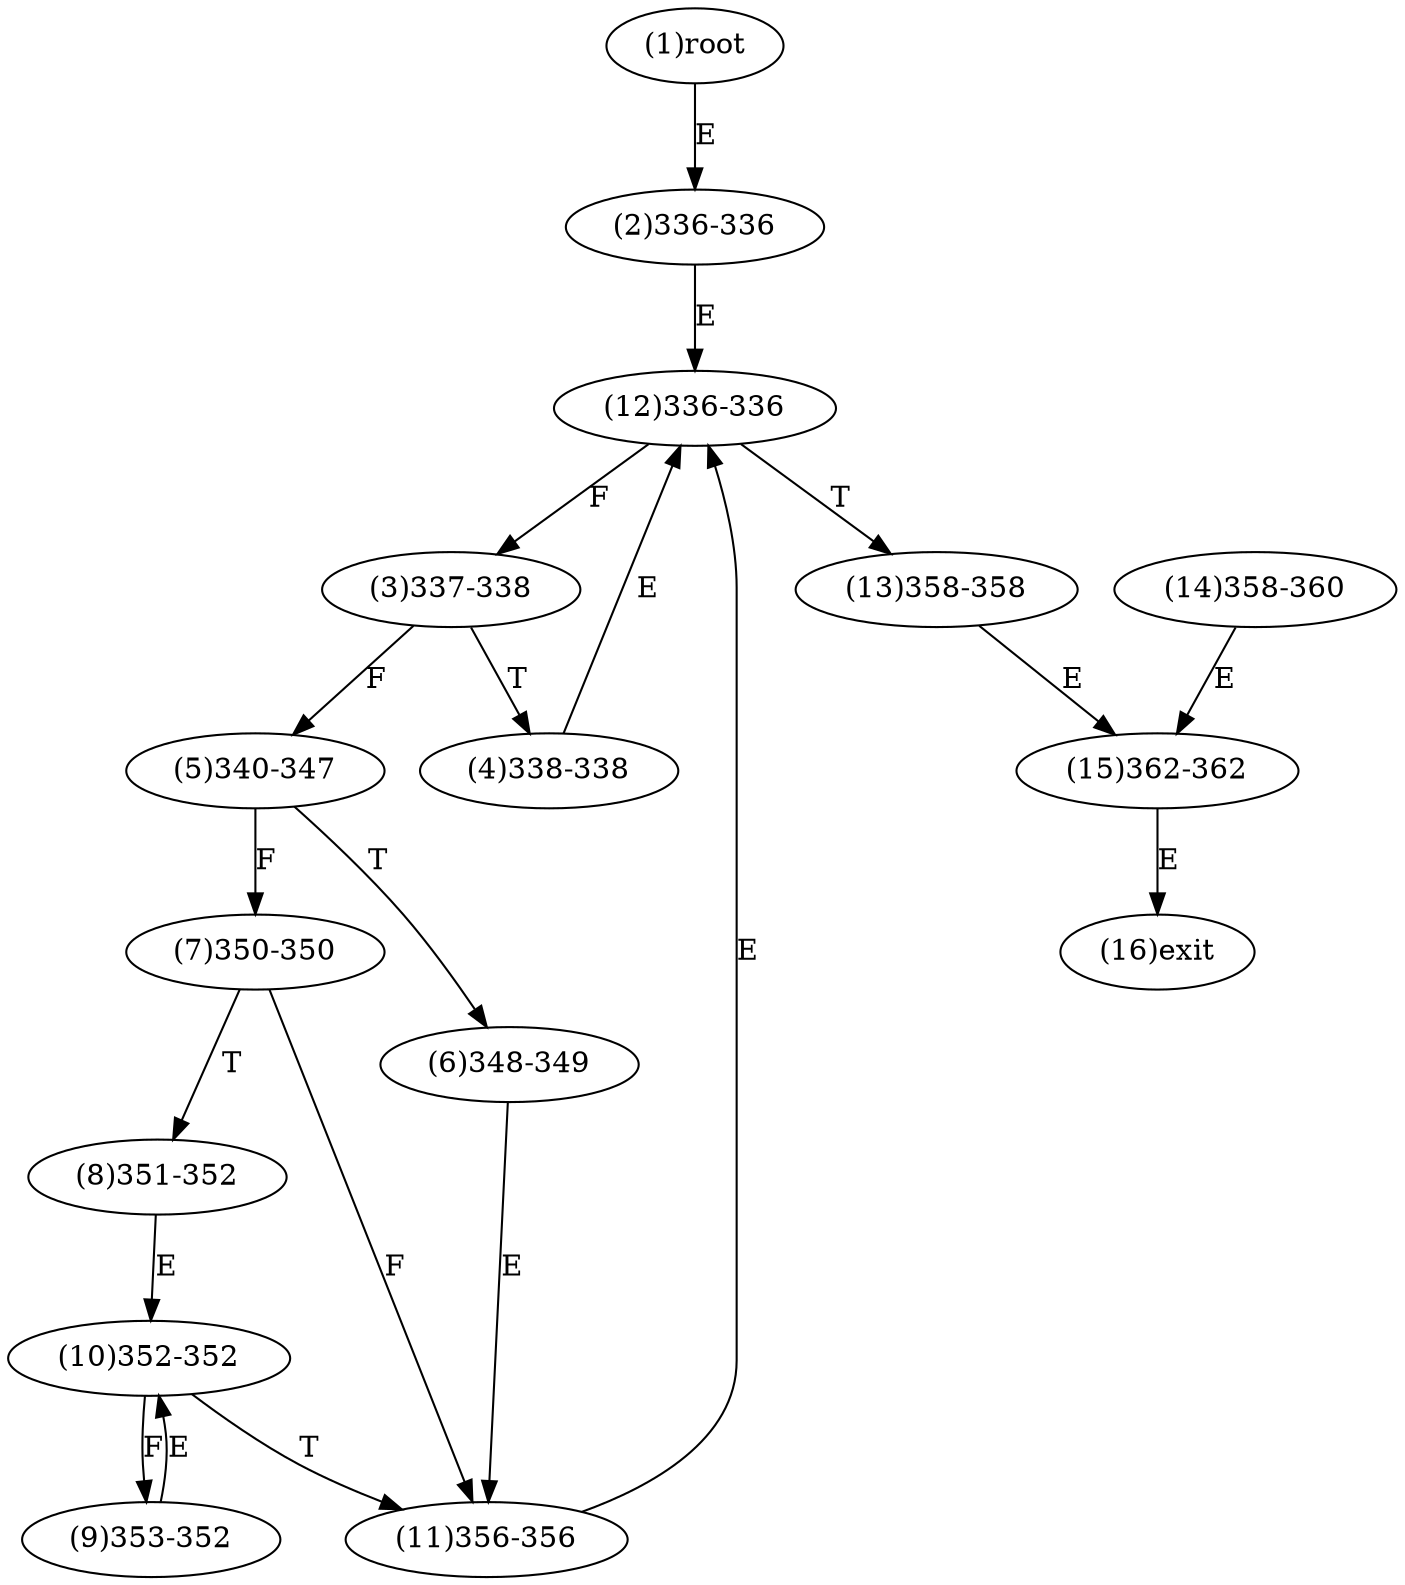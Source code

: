 digraph "" { 
1[ label="(1)root"];
2[ label="(2)336-336"];
3[ label="(3)337-338"];
4[ label="(4)338-338"];
5[ label="(5)340-347"];
6[ label="(6)348-349"];
7[ label="(7)350-350"];
8[ label="(8)351-352"];
9[ label="(9)353-352"];
10[ label="(10)352-352"];
11[ label="(11)356-356"];
12[ label="(12)336-336"];
13[ label="(13)358-358"];
14[ label="(14)358-360"];
15[ label="(15)362-362"];
16[ label="(16)exit"];
1->2[ label="E"];
2->12[ label="E"];
3->5[ label="F"];
3->4[ label="T"];
4->12[ label="E"];
5->7[ label="F"];
5->6[ label="T"];
6->11[ label="E"];
7->11[ label="F"];
7->8[ label="T"];
8->10[ label="E"];
9->10[ label="E"];
10->9[ label="F"];
10->11[ label="T"];
11->12[ label="E"];
12->3[ label="F"];
12->13[ label="T"];
13->15[ label="E"];
14->15[ label="E"];
15->16[ label="E"];
}